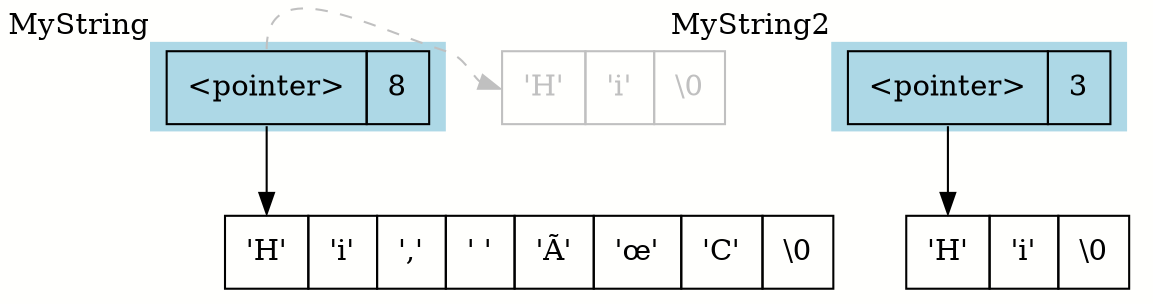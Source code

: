 digraph props {
    bgcolor="#fffffd";
    node [shape=record];
    
    str [shape = none, style=filled, fillcolor=lightblue, xlabel = "MyString", label = <<table border="0" cellspacing="0" cellpadding="9"><tr>
        <td port="p0" border="1">&lt;pointer&gt;</td>
        <td port="p1" border="1">8</td>
    </tr></table>>];
    data [shape = none, label = <<table border="0" cellspacing="0" cellpadding="9"><tr>
        <td port="el0" border="1">'H'</td>
        <td border="1">'i'</td>
        <td border="1">','</td>
        <td border="1">' '</td>
        <td border="1">'Ã'</td>
        <td border="1">'œ'</td>
        <td border="1">'C'</td>
        <td border="1">\0</td>

    </tr></table>>];

        str2 [shape = none, style=filled, fillcolor=lightblue, xlabel = "MyString2", label = <<table border="0" cellspacing="0" cellpadding="9"><tr>
        <td port="p0" border="1">&lt;pointer&gt;</td>
        <td port="p1" border="1">3</td>
    </tr></table>>];
    data2 [shape = none, label = <<table border="0" cellspacing="0" cellpadding="9"><tr>
        <td port="el0" border="1">'H'</td>
        <td border="1">'i'</td>
        <td border="1">\0</td>
    </tr></table>>];

    { rank = same; str;
    olddata [shape = none, color=grey, fontcolor=grey, label = <<table border="0" cellspacing="0" cellpadding="9"><tr>
        <td port="el0" border="1">'H'</td>
        <td border="1">'i'</td>
        <td border="1">\0</td>
    </tr></table>>];
    }

    "str":p0 -> "data":el0;
    "str":p0 -> "olddata":el0 [style=dashed, color=grey];
    "str2":p0 -> "data2":el0;
}